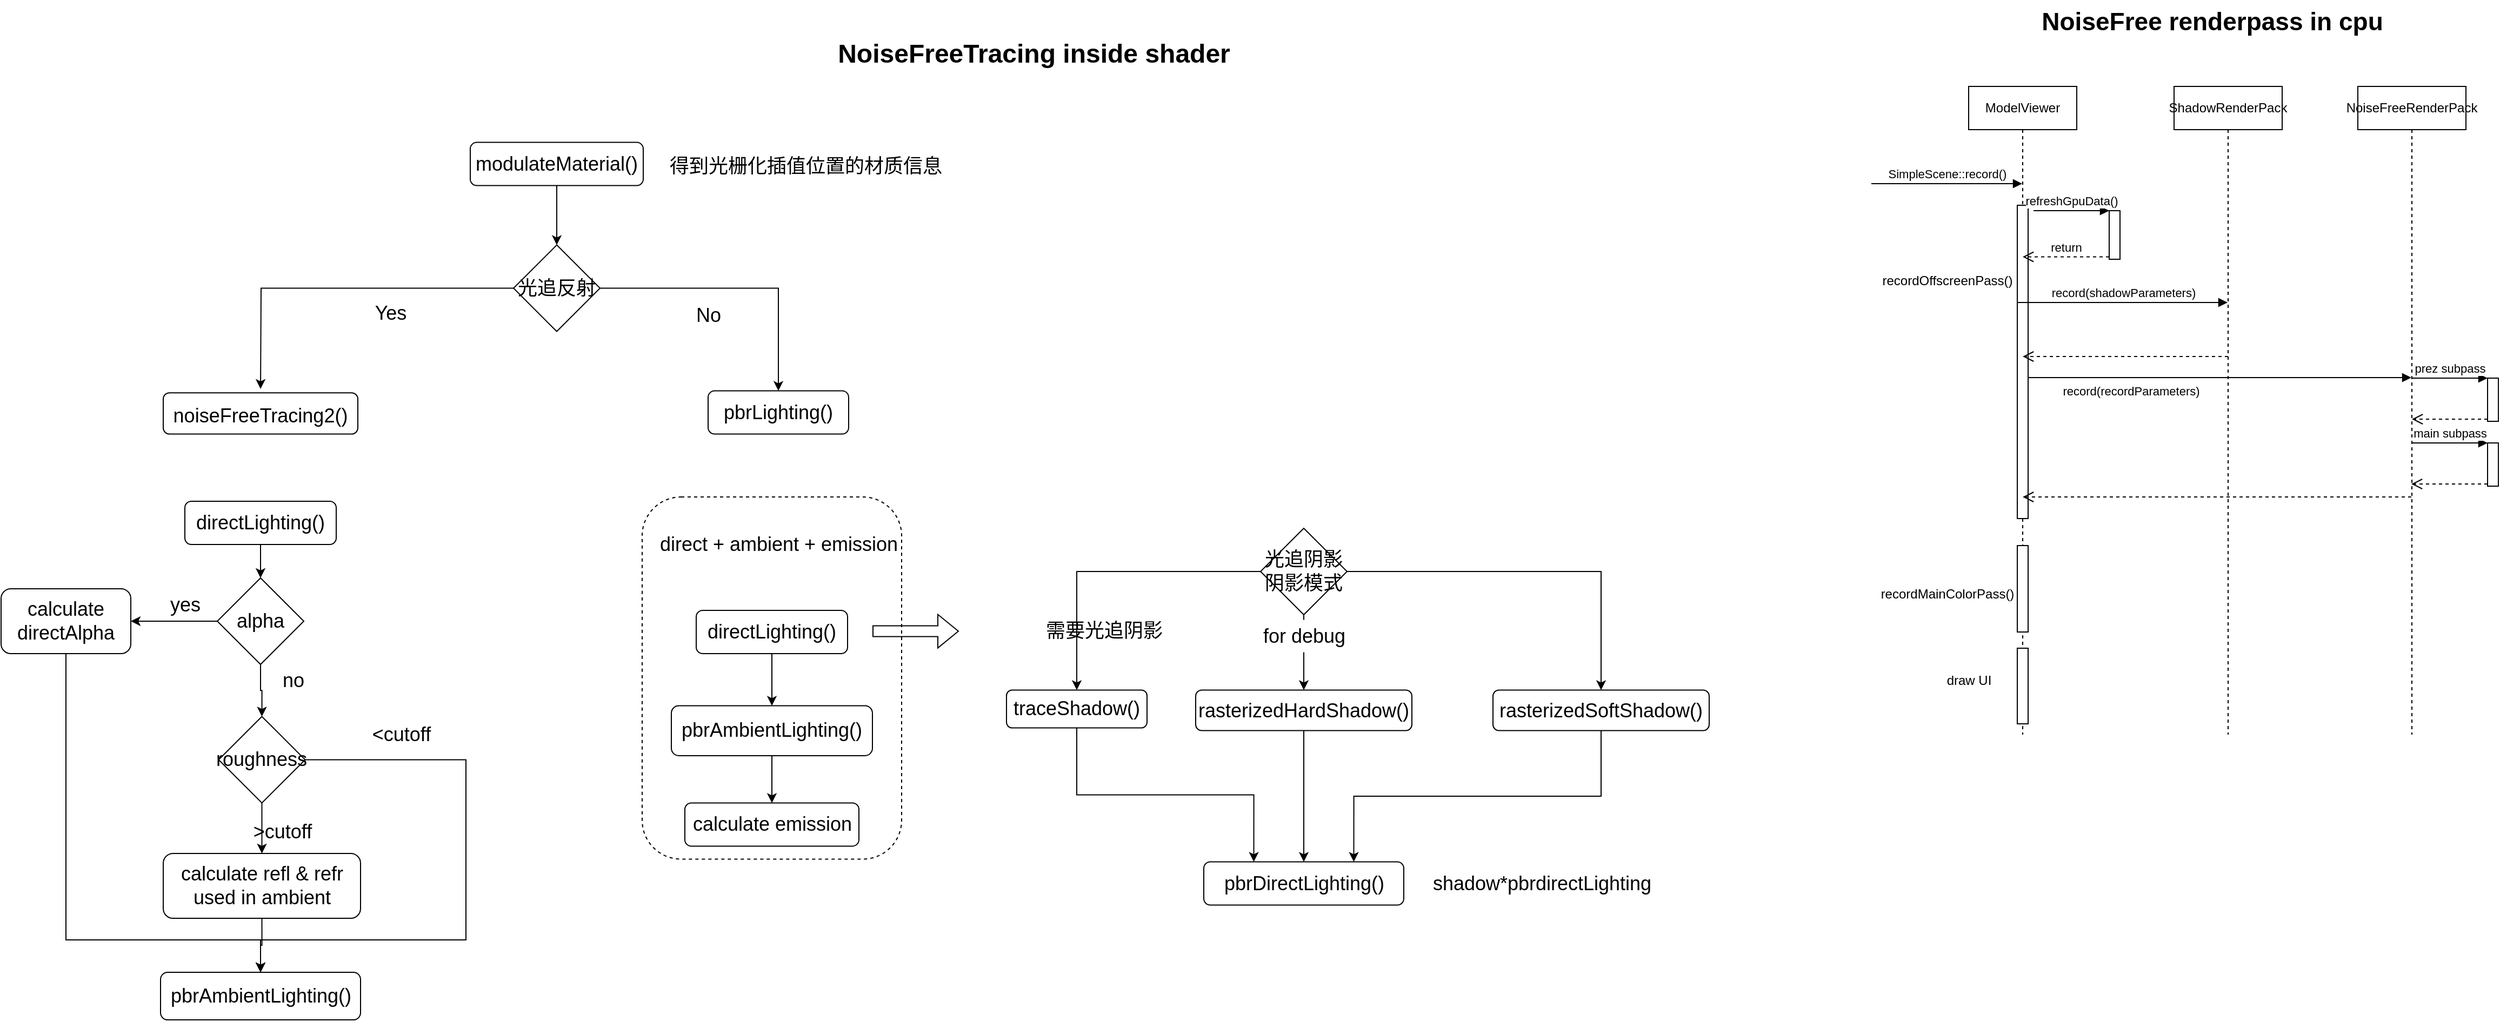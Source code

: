 <mxfile version="20.2.3" type="github">
  <diagram id="3_2vXmYikiGq84XksHhd" name="第 1 页">
    <mxGraphModel dx="4204" dy="1064" grid="1" gridSize="10" guides="1" tooltips="1" connect="1" arrows="1" fold="1" page="1" pageScale="1" pageWidth="827" pageHeight="1169" math="0" shadow="0">
      <root>
        <mxCell id="0" />
        <mxCell id="1" parent="0" />
        <mxCell id="YW89VqUKRUVAPaTJmO_h-56" value="" style="rounded=1;whiteSpace=wrap;html=1;fontSize=24;dashed=1;" vertex="1" parent="1">
          <mxGeometry x="-1137" y="540" width="240" height="335.25" as="geometry" />
        </mxCell>
        <mxCell id="_3otI1U2jqaktOVGI7ai-1" value="ModelViewer" style="shape=umlLifeline;perimeter=lifelinePerimeter;whiteSpace=wrap;html=1;container=1;collapsible=0;recursiveResize=0;outlineConnect=0;" parent="1" vertex="1">
          <mxGeometry x="90" y="160" width="100" height="600" as="geometry" />
        </mxCell>
        <mxCell id="_3otI1U2jqaktOVGI7ai-5" value="" style="html=1;points=[];perimeter=orthogonalPerimeter;" parent="_3otI1U2jqaktOVGI7ai-1" vertex="1">
          <mxGeometry x="45" y="110" width="10" height="290" as="geometry" />
        </mxCell>
        <mxCell id="_3otI1U2jqaktOVGI7ai-10" value="record(shadowParameters)" style="html=1;verticalAlign=bottom;endArrow=block;rounded=0;" parent="_3otI1U2jqaktOVGI7ai-1" target="_3otI1U2jqaktOVGI7ai-2" edge="1">
          <mxGeometry width="80" relative="1" as="geometry">
            <mxPoint x="45" y="200" as="sourcePoint" />
            <mxPoint x="125" y="200" as="targetPoint" />
          </mxGeometry>
        </mxCell>
        <mxCell id="_3otI1U2jqaktOVGI7ai-11" value="record(recordParameters)" style="html=1;verticalAlign=bottom;endArrow=block;rounded=0;" parent="_3otI1U2jqaktOVGI7ai-1" target="_3otI1U2jqaktOVGI7ai-3" edge="1">
          <mxGeometry x="-0.464" y="-20" width="80" relative="1" as="geometry">
            <mxPoint x="55" y="269.5" as="sourcePoint" />
            <mxPoint x="135" y="269.5" as="targetPoint" />
            <mxPoint y="1" as="offset" />
          </mxGeometry>
        </mxCell>
        <mxCell id="_3otI1U2jqaktOVGI7ai-27" value="" style="html=1;points=[];perimeter=orthogonalPerimeter;" parent="_3otI1U2jqaktOVGI7ai-1" vertex="1">
          <mxGeometry x="45" y="425" width="10" height="80" as="geometry" />
        </mxCell>
        <mxCell id="_3otI1U2jqaktOVGI7ai-29" value="" style="html=1;points=[];perimeter=orthogonalPerimeter;" parent="_3otI1U2jqaktOVGI7ai-1" vertex="1">
          <mxGeometry x="45" y="520" width="10" height="70" as="geometry" />
        </mxCell>
        <mxCell id="_3otI1U2jqaktOVGI7ai-2" value="ShadowRenderPack" style="shape=umlLifeline;perimeter=lifelinePerimeter;whiteSpace=wrap;html=1;container=1;collapsible=0;recursiveResize=0;outlineConnect=0;" parent="1" vertex="1">
          <mxGeometry x="280" y="160" width="100" height="600" as="geometry" />
        </mxCell>
        <mxCell id="_3otI1U2jqaktOVGI7ai-26" value="" style="html=1;verticalAlign=bottom;endArrow=open;dashed=1;endSize=8;rounded=0;" parent="_3otI1U2jqaktOVGI7ai-2" source="_3otI1U2jqaktOVGI7ai-3" edge="1">
          <mxGeometry relative="1" as="geometry">
            <mxPoint x="50.5" y="380" as="sourcePoint" />
            <mxPoint x="-140" y="380" as="targetPoint" />
          </mxGeometry>
        </mxCell>
        <mxCell id="_3otI1U2jqaktOVGI7ai-3" value="NoiseFreeRenderPack" style="shape=umlLifeline;perimeter=lifelinePerimeter;whiteSpace=wrap;html=1;container=1;collapsible=0;recursiveResize=0;outlineConnect=0;" parent="1" vertex="1">
          <mxGeometry x="450" y="160" width="100" height="600" as="geometry" />
        </mxCell>
        <mxCell id="_3otI1U2jqaktOVGI7ai-4" value="SimpleScene::record()" style="html=1;verticalAlign=bottom;endArrow=block;rounded=0;" parent="1" target="_3otI1U2jqaktOVGI7ai-1" edge="1">
          <mxGeometry width="80" relative="1" as="geometry">
            <mxPoint y="250" as="sourcePoint" />
            <mxPoint x="80" y="250" as="targetPoint" />
          </mxGeometry>
        </mxCell>
        <mxCell id="_3otI1U2jqaktOVGI7ai-6" value="recordOffscreenPass()" style="text;html=1;align=center;verticalAlign=middle;resizable=0;points=[];autosize=1;strokeColor=none;fillColor=none;" parent="1" vertex="1">
          <mxGeometry y="325" width="140" height="30" as="geometry" />
        </mxCell>
        <mxCell id="_3otI1U2jqaktOVGI7ai-7" value="" style="html=1;points=[];perimeter=orthogonalPerimeter;" parent="1" vertex="1">
          <mxGeometry x="220" y="275" width="10" height="45" as="geometry" />
        </mxCell>
        <mxCell id="_3otI1U2jqaktOVGI7ai-8" value="refreshGpuData()" style="html=1;verticalAlign=bottom;endArrow=block;entryX=0;entryY=0;rounded=0;" parent="1" target="_3otI1U2jqaktOVGI7ai-7" edge="1">
          <mxGeometry relative="1" as="geometry">
            <mxPoint x="150" y="275" as="sourcePoint" />
          </mxGeometry>
        </mxCell>
        <mxCell id="_3otI1U2jqaktOVGI7ai-9" value="return" style="html=1;verticalAlign=bottom;endArrow=open;dashed=1;endSize=8;exitX=0;exitY=0.95;rounded=0;" parent="1" source="_3otI1U2jqaktOVGI7ai-7" target="_3otI1U2jqaktOVGI7ai-1" edge="1">
          <mxGeometry relative="1" as="geometry">
            <mxPoint x="150" y="351" as="targetPoint" />
          </mxGeometry>
        </mxCell>
        <mxCell id="_3otI1U2jqaktOVGI7ai-12" value="" style="html=1;points=[];perimeter=orthogonalPerimeter;" parent="1" vertex="1">
          <mxGeometry x="570" y="430" width="10" height="40" as="geometry" />
        </mxCell>
        <mxCell id="_3otI1U2jqaktOVGI7ai-13" value="prez subpass" style="html=1;verticalAlign=bottom;endArrow=block;entryX=0;entryY=0;rounded=0;" parent="1" target="_3otI1U2jqaktOVGI7ai-12" edge="1">
          <mxGeometry relative="1" as="geometry">
            <mxPoint x="500" y="430" as="sourcePoint" />
          </mxGeometry>
        </mxCell>
        <mxCell id="_3otI1U2jqaktOVGI7ai-14" value="" style="html=1;verticalAlign=bottom;endArrow=open;dashed=1;endSize=8;exitX=0;exitY=0.95;rounded=0;" parent="1" source="_3otI1U2jqaktOVGI7ai-12" target="_3otI1U2jqaktOVGI7ai-3" edge="1">
          <mxGeometry relative="1" as="geometry">
            <mxPoint x="500" y="506" as="targetPoint" />
          </mxGeometry>
        </mxCell>
        <mxCell id="_3otI1U2jqaktOVGI7ai-19" value="" style="html=1;points=[];perimeter=orthogonalPerimeter;" parent="1" vertex="1">
          <mxGeometry x="570" y="490" width="10" height="40" as="geometry" />
        </mxCell>
        <mxCell id="_3otI1U2jqaktOVGI7ai-20" value="main subpass" style="html=1;verticalAlign=bottom;endArrow=block;entryX=0;entryY=0;rounded=0;" parent="1" target="_3otI1U2jqaktOVGI7ai-19" edge="1">
          <mxGeometry relative="1" as="geometry">
            <mxPoint x="500" y="490" as="sourcePoint" />
          </mxGeometry>
        </mxCell>
        <mxCell id="_3otI1U2jqaktOVGI7ai-21" value="" style="html=1;verticalAlign=bottom;endArrow=open;dashed=1;endSize=8;exitX=0;exitY=0.95;rounded=0;" parent="1" source="_3otI1U2jqaktOVGI7ai-19" edge="1">
          <mxGeometry relative="1" as="geometry">
            <mxPoint x="499.5" y="528" as="targetPoint" />
          </mxGeometry>
        </mxCell>
        <mxCell id="_3otI1U2jqaktOVGI7ai-22" value="" style="html=1;verticalAlign=bottom;endArrow=open;dashed=1;endSize=8;rounded=0;" parent="1" target="_3otI1U2jqaktOVGI7ai-1" edge="1">
          <mxGeometry relative="1" as="geometry">
            <mxPoint x="330" y="410" as="sourcePoint" />
            <mxPoint x="250" y="410" as="targetPoint" />
          </mxGeometry>
        </mxCell>
        <mxCell id="_3otI1U2jqaktOVGI7ai-28" value="recordMainColorPass()" style="text;html=1;align=center;verticalAlign=middle;resizable=0;points=[];autosize=1;strokeColor=none;fillColor=none;" parent="1" vertex="1">
          <mxGeometry x="-5" y="615" width="150" height="30" as="geometry" />
        </mxCell>
        <mxCell id="_3otI1U2jqaktOVGI7ai-30" value="draw UI" style="text;html=1;align=center;verticalAlign=middle;resizable=0;points=[];autosize=1;strokeColor=none;fillColor=none;" parent="1" vertex="1">
          <mxGeometry x="55" y="695" width="70" height="30" as="geometry" />
        </mxCell>
        <mxCell id="_3otI1U2jqaktOVGI7ai-31" value="&lt;font style=&quot;font-size: 23px;&quot;&gt;&lt;b&gt;NoiseFree renderpass in cpu&lt;/b&gt;&lt;/font&gt;" style="text;html=1;align=center;verticalAlign=middle;resizable=0;points=[];autosize=1;strokeColor=none;fillColor=none;" parent="1" vertex="1">
          <mxGeometry x="145" y="80" width="340" height="40" as="geometry" />
        </mxCell>
        <mxCell id="YW89VqUKRUVAPaTJmO_h-5" style="edgeStyle=orthogonalEdgeStyle;rounded=0;orthogonalLoop=1;jettySize=auto;html=1;exitX=0.5;exitY=1;exitDx=0;exitDy=0;entryX=0.5;entryY=0;entryDx=0;entryDy=0;fontSize=18;" edge="1" parent="1" source="YW89VqUKRUVAPaTJmO_h-1" target="YW89VqUKRUVAPaTJmO_h-4">
          <mxGeometry relative="1" as="geometry" />
        </mxCell>
        <mxCell id="YW89VqUKRUVAPaTJmO_h-1" value="&lt;font style=&quot;font-size: 18px;&quot;&gt;modulateMaterial()&lt;/font&gt;" style="rounded=1;whiteSpace=wrap;html=1;" vertex="1" parent="1">
          <mxGeometry x="-1296" y="211.79" width="160" height="40" as="geometry" />
        </mxCell>
        <mxCell id="YW89VqUKRUVAPaTJmO_h-2" value="&lt;font style=&quot;font-size: 24px;&quot;&gt;&lt;b&gt;NoiseFreeTracing inside shader&lt;/b&gt;&lt;/font&gt;" style="text;html=1;align=center;verticalAlign=middle;resizable=0;points=[];autosize=1;strokeColor=none;fillColor=none;" vertex="1" parent="1">
          <mxGeometry x="-970" y="110" width="390" height="40" as="geometry" />
        </mxCell>
        <mxCell id="YW89VqUKRUVAPaTJmO_h-3" value="&lt;font style=&quot;font-size: 18px;&quot;&gt;得到光栅化插值位置的材质信息&lt;/font&gt;" style="text;html=1;align=center;verticalAlign=middle;resizable=0;points=[];autosize=1;strokeColor=none;fillColor=none;fontSize=24;" vertex="1" parent="1">
          <mxGeometry x="-1126" y="211.79" width="280" height="40" as="geometry" />
        </mxCell>
        <mxCell id="YW89VqUKRUVAPaTJmO_h-7" style="edgeStyle=orthogonalEdgeStyle;rounded=0;orthogonalLoop=1;jettySize=auto;html=1;exitX=1;exitY=0.5;exitDx=0;exitDy=0;fontSize=18;" edge="1" parent="1" source="YW89VqUKRUVAPaTJmO_h-4" target="YW89VqUKRUVAPaTJmO_h-6">
          <mxGeometry relative="1" as="geometry" />
        </mxCell>
        <mxCell id="YW89VqUKRUVAPaTJmO_h-58" style="edgeStyle=orthogonalEdgeStyle;rounded=0;orthogonalLoop=1;jettySize=auto;html=1;exitX=0;exitY=0.5;exitDx=0;exitDy=0;fontSize=18;" edge="1" parent="1" source="YW89VqUKRUVAPaTJmO_h-4">
          <mxGeometry relative="1" as="geometry">
            <mxPoint x="-1490" y="440" as="targetPoint" />
          </mxGeometry>
        </mxCell>
        <mxCell id="YW89VqUKRUVAPaTJmO_h-4" value="光追反射" style="rhombus;whiteSpace=wrap;html=1;fontSize=18;" vertex="1" parent="1">
          <mxGeometry x="-1256" y="306.79" width="80" height="80" as="geometry" />
        </mxCell>
        <mxCell id="YW89VqUKRUVAPaTJmO_h-6" value="pbrLighting()" style="rounded=1;whiteSpace=wrap;html=1;fontSize=18;" vertex="1" parent="1">
          <mxGeometry x="-1076" y="441.79" width="130" height="40" as="geometry" />
        </mxCell>
        <mxCell id="YW89VqUKRUVAPaTJmO_h-8" value="No" style="text;html=1;align=center;verticalAlign=middle;resizable=0;points=[];autosize=1;strokeColor=none;fillColor=none;fontSize=18;" vertex="1" parent="1">
          <mxGeometry x="-1101" y="356.79" width="50" height="30" as="geometry" />
        </mxCell>
        <mxCell id="YW89VqUKRUVAPaTJmO_h-44" style="edgeStyle=orthogonalEdgeStyle;rounded=0;orthogonalLoop=1;jettySize=auto;html=1;exitX=0.5;exitY=1;exitDx=0;exitDy=0;entryX=0.5;entryY=0;entryDx=0;entryDy=0;fontSize=18;" edge="1" parent="1" source="YW89VqUKRUVAPaTJmO_h-9" target="YW89VqUKRUVAPaTJmO_h-43">
          <mxGeometry relative="1" as="geometry" />
        </mxCell>
        <mxCell id="YW89VqUKRUVAPaTJmO_h-9" value="directLighting()" style="rounded=1;whiteSpace=wrap;html=1;fontSize=18;" vertex="1" parent="1">
          <mxGeometry x="-1087" y="645" width="140" height="40" as="geometry" />
        </mxCell>
        <mxCell id="YW89VqUKRUVAPaTJmO_h-23" style="edgeStyle=orthogonalEdgeStyle;rounded=0;orthogonalLoop=1;jettySize=auto;html=1;exitX=1;exitY=0.5;exitDx=0;exitDy=0;entryX=0.5;entryY=0;entryDx=0;entryDy=0;fontSize=18;" edge="1" parent="1" source="YW89VqUKRUVAPaTJmO_h-11" target="YW89VqUKRUVAPaTJmO_h-21">
          <mxGeometry relative="1" as="geometry" />
        </mxCell>
        <mxCell id="YW89VqUKRUVAPaTJmO_h-37" style="edgeStyle=orthogonalEdgeStyle;rounded=0;orthogonalLoop=1;jettySize=auto;html=1;exitX=0.5;exitY=1;exitDx=0;exitDy=0;entryX=0.5;entryY=0;entryDx=0;entryDy=0;fontSize=18;startArrow=none;" edge="1" parent="1" source="YW89VqUKRUVAPaTJmO_h-25" target="YW89VqUKRUVAPaTJmO_h-17">
          <mxGeometry relative="1" as="geometry" />
        </mxCell>
        <mxCell id="YW89VqUKRUVAPaTJmO_h-40" style="edgeStyle=orthogonalEdgeStyle;rounded=0;orthogonalLoop=1;jettySize=auto;html=1;exitX=0;exitY=0.5;exitDx=0;exitDy=0;entryX=0.5;entryY=0;entryDx=0;entryDy=0;fontSize=18;" edge="1" parent="1" source="YW89VqUKRUVAPaTJmO_h-11" target="YW89VqUKRUVAPaTJmO_h-15">
          <mxGeometry relative="1" as="geometry" />
        </mxCell>
        <mxCell id="YW89VqUKRUVAPaTJmO_h-11" value="光追阴影&lt;br&gt;阴影模式" style="rhombus;whiteSpace=wrap;html=1;fontSize=18;" vertex="1" parent="1">
          <mxGeometry x="-565" y="569" width="80" height="80" as="geometry" />
        </mxCell>
        <mxCell id="YW89VqUKRUVAPaTJmO_h-29" style="edgeStyle=orthogonalEdgeStyle;rounded=0;orthogonalLoop=1;jettySize=auto;html=1;exitX=0.5;exitY=1;exitDx=0;exitDy=0;entryX=0.25;entryY=0;entryDx=0;entryDy=0;fontSize=18;" edge="1" parent="1" source="YW89VqUKRUVAPaTJmO_h-15" target="YW89VqUKRUVAPaTJmO_h-28">
          <mxGeometry relative="1" as="geometry" />
        </mxCell>
        <mxCell id="YW89VqUKRUVAPaTJmO_h-15" value="traceShadow()" style="rounded=1;whiteSpace=wrap;html=1;fontSize=18;" vertex="1" parent="1">
          <mxGeometry x="-800" y="718.75" width="130" height="35" as="geometry" />
        </mxCell>
        <mxCell id="YW89VqUKRUVAPaTJmO_h-30" style="edgeStyle=orthogonalEdgeStyle;rounded=0;orthogonalLoop=1;jettySize=auto;html=1;exitX=0.5;exitY=1;exitDx=0;exitDy=0;entryX=0.5;entryY=0;entryDx=0;entryDy=0;fontSize=18;" edge="1" parent="1" source="YW89VqUKRUVAPaTJmO_h-17" target="YW89VqUKRUVAPaTJmO_h-28">
          <mxGeometry relative="1" as="geometry" />
        </mxCell>
        <mxCell id="YW89VqUKRUVAPaTJmO_h-17" value="rasterizedHardShadow()" style="rounded=1;whiteSpace=wrap;html=1;fontSize=18;" vertex="1" parent="1">
          <mxGeometry x="-625" y="718.75" width="200" height="37.5" as="geometry" />
        </mxCell>
        <mxCell id="YW89VqUKRUVAPaTJmO_h-31" style="edgeStyle=orthogonalEdgeStyle;rounded=0;orthogonalLoop=1;jettySize=auto;html=1;exitX=0.5;exitY=1;exitDx=0;exitDy=0;entryX=0.75;entryY=0;entryDx=0;entryDy=0;fontSize=18;" edge="1" parent="1" source="YW89VqUKRUVAPaTJmO_h-21" target="YW89VqUKRUVAPaTJmO_h-28">
          <mxGeometry relative="1" as="geometry" />
        </mxCell>
        <mxCell id="YW89VqUKRUVAPaTJmO_h-21" value="rasterizedSoftShadow()" style="rounded=1;whiteSpace=wrap;html=1;fontSize=18;" vertex="1" parent="1">
          <mxGeometry x="-350" y="718.75" width="200" height="37.5" as="geometry" />
        </mxCell>
        <mxCell id="YW89VqUKRUVAPaTJmO_h-28" value="pbrDirectLighting()" style="rounded=1;whiteSpace=wrap;html=1;fontSize=18;" vertex="1" parent="1">
          <mxGeometry x="-617.5" y="877.75" width="185" height="40" as="geometry" />
        </mxCell>
        <mxCell id="YW89VqUKRUVAPaTJmO_h-32" value="shadow*pbrdirectLighting" style="text;html=1;align=center;verticalAlign=middle;resizable=0;points=[];autosize=1;strokeColor=none;fillColor=none;fontSize=18;" vertex="1" parent="1">
          <mxGeometry x="-420" y="882.75" width="230" height="30" as="geometry" />
        </mxCell>
        <mxCell id="YW89VqUKRUVAPaTJmO_h-34" style="edgeStyle=orthogonalEdgeStyle;rounded=0;orthogonalLoop=1;jettySize=auto;html=1;exitX=0.5;exitY=1;exitDx=0;exitDy=0;fontSize=18;" edge="1" parent="1" source="YW89VqUKRUVAPaTJmO_h-28" target="YW89VqUKRUVAPaTJmO_h-28">
          <mxGeometry relative="1" as="geometry" />
        </mxCell>
        <mxCell id="YW89VqUKRUVAPaTJmO_h-24" value="需要光追阴影" style="text;html=1;align=center;verticalAlign=middle;resizable=0;points=[];autosize=1;strokeColor=none;fillColor=none;fontSize=18;" vertex="1" parent="1">
          <mxGeometry x="-775" y="649" width="130" height="30" as="geometry" />
        </mxCell>
        <mxCell id="YW89VqUKRUVAPaTJmO_h-25" value="for debug" style="text;html=1;align=center;verticalAlign=middle;resizable=0;points=[];autosize=1;strokeColor=none;fillColor=none;fontSize=18;" vertex="1" parent="1">
          <mxGeometry x="-575" y="653.75" width="100" height="30" as="geometry" />
        </mxCell>
        <mxCell id="YW89VqUKRUVAPaTJmO_h-38" value="" style="edgeStyle=orthogonalEdgeStyle;rounded=0;orthogonalLoop=1;jettySize=auto;html=1;exitX=0.5;exitY=1;exitDx=0;exitDy=0;entryX=0.5;entryY=0;entryDx=0;entryDy=0;fontSize=18;endArrow=none;" edge="1" parent="1" source="YW89VqUKRUVAPaTJmO_h-11" target="YW89VqUKRUVAPaTJmO_h-25">
          <mxGeometry relative="1" as="geometry">
            <mxPoint x="-525" y="649" as="sourcePoint" />
            <mxPoint x="-525" y="704" as="targetPoint" />
          </mxGeometry>
        </mxCell>
        <mxCell id="YW89VqUKRUVAPaTJmO_h-42" value="" style="shape=flexArrow;endArrow=classic;html=1;rounded=0;fontSize=18;" edge="1" parent="1">
          <mxGeometry width="50" height="50" relative="1" as="geometry">
            <mxPoint x="-924" y="664.29" as="sourcePoint" />
            <mxPoint x="-844" y="664.29" as="targetPoint" />
          </mxGeometry>
        </mxCell>
        <mxCell id="YW89VqUKRUVAPaTJmO_h-46" style="edgeStyle=orthogonalEdgeStyle;rounded=0;orthogonalLoop=1;jettySize=auto;html=1;exitX=0.5;exitY=1;exitDx=0;exitDy=0;entryX=0.5;entryY=0;entryDx=0;entryDy=0;fontSize=18;" edge="1" parent="1" source="YW89VqUKRUVAPaTJmO_h-43" target="YW89VqUKRUVAPaTJmO_h-45">
          <mxGeometry relative="1" as="geometry" />
        </mxCell>
        <mxCell id="YW89VqUKRUVAPaTJmO_h-43" value="pbrAmbientLighting()" style="rounded=1;whiteSpace=wrap;html=1;fontSize=18;" vertex="1" parent="1">
          <mxGeometry x="-1110" y="733.21" width="186" height="46.25" as="geometry" />
        </mxCell>
        <mxCell id="YW89VqUKRUVAPaTJmO_h-45" value="calculate emission" style="rounded=1;whiteSpace=wrap;html=1;fontSize=18;" vertex="1" parent="1">
          <mxGeometry x="-1097.5" y="823.21" width="161" height="40" as="geometry" />
        </mxCell>
        <mxCell id="YW89VqUKRUVAPaTJmO_h-57" value="&lt;font style=&quot;font-size: 18px;&quot;&gt;noiseFreeTracing2()&lt;/font&gt;" style="rounded=1;whiteSpace=wrap;html=1;fontSize=24;" vertex="1" parent="1">
          <mxGeometry x="-1580" y="443.58" width="180" height="38.21" as="geometry" />
        </mxCell>
        <mxCell id="YW89VqUKRUVAPaTJmO_h-59" value="Yes" style="text;html=1;align=center;verticalAlign=middle;resizable=0;points=[];autosize=1;strokeColor=none;fillColor=none;fontSize=18;" vertex="1" parent="1">
          <mxGeometry x="-1395" y="355" width="50" height="30" as="geometry" />
        </mxCell>
        <mxCell id="YW89VqUKRUVAPaTJmO_h-63" style="edgeStyle=orthogonalEdgeStyle;rounded=0;orthogonalLoop=1;jettySize=auto;html=1;exitX=0.5;exitY=1;exitDx=0;exitDy=0;entryX=0.5;entryY=0;entryDx=0;entryDy=0;fontSize=18;" edge="1" parent="1" source="YW89VqUKRUVAPaTJmO_h-60" target="YW89VqUKRUVAPaTJmO_h-62">
          <mxGeometry relative="1" as="geometry" />
        </mxCell>
        <mxCell id="YW89VqUKRUVAPaTJmO_h-60" value="directLighting()" style="rounded=1;whiteSpace=wrap;html=1;fontSize=18;" vertex="1" parent="1">
          <mxGeometry x="-1560" y="544" width="140" height="40" as="geometry" />
        </mxCell>
        <mxCell id="YW89VqUKRUVAPaTJmO_h-61" value="direct + ambient + emission" style="text;html=1;align=center;verticalAlign=middle;resizable=0;points=[];autosize=1;strokeColor=none;fillColor=none;fontSize=18;" vertex="1" parent="1">
          <mxGeometry x="-1131" y="569" width="240" height="30" as="geometry" />
        </mxCell>
        <mxCell id="YW89VqUKRUVAPaTJmO_h-71" style="edgeStyle=orthogonalEdgeStyle;rounded=0;orthogonalLoop=1;jettySize=auto;html=1;exitX=0.5;exitY=1;exitDx=0;exitDy=0;entryX=0.5;entryY=0;entryDx=0;entryDy=0;fontSize=18;" edge="1" parent="1" source="YW89VqUKRUVAPaTJmO_h-62" target="YW89VqUKRUVAPaTJmO_h-67">
          <mxGeometry relative="1" as="geometry" />
        </mxCell>
        <mxCell id="YW89VqUKRUVAPaTJmO_h-72" style="edgeStyle=orthogonalEdgeStyle;rounded=0;orthogonalLoop=1;jettySize=auto;html=1;exitX=0;exitY=0.5;exitDx=0;exitDy=0;fontSize=18;" edge="1" parent="1" source="YW89VqUKRUVAPaTJmO_h-62" target="YW89VqUKRUVAPaTJmO_h-65">
          <mxGeometry relative="1" as="geometry" />
        </mxCell>
        <mxCell id="YW89VqUKRUVAPaTJmO_h-62" value="alpha" style="rhombus;whiteSpace=wrap;html=1;fontSize=18;" vertex="1" parent="1">
          <mxGeometry x="-1530" y="615" width="80" height="80" as="geometry" />
        </mxCell>
        <mxCell id="YW89VqUKRUVAPaTJmO_h-64" value="pbrAmbientLighting()" style="rounded=1;whiteSpace=wrap;html=1;fontSize=18;" vertex="1" parent="1">
          <mxGeometry x="-1582.5" y="980" width="185" height="44.04" as="geometry" />
        </mxCell>
        <mxCell id="YW89VqUKRUVAPaTJmO_h-73" style="edgeStyle=orthogonalEdgeStyle;rounded=0;orthogonalLoop=1;jettySize=auto;html=1;exitX=0.5;exitY=1;exitDx=0;exitDy=0;entryX=0.5;entryY=0;entryDx=0;entryDy=0;fontSize=18;" edge="1" parent="1" source="YW89VqUKRUVAPaTJmO_h-65" target="YW89VqUKRUVAPaTJmO_h-64">
          <mxGeometry relative="1" as="geometry">
            <Array as="points">
              <mxPoint x="-1670" y="950" />
              <mxPoint x="-1490" y="950" />
            </Array>
          </mxGeometry>
        </mxCell>
        <mxCell id="YW89VqUKRUVAPaTJmO_h-65" value="calculate directAlpha" style="rounded=1;whiteSpace=wrap;html=1;fontSize=18;" vertex="1" parent="1">
          <mxGeometry x="-1730" y="625" width="120" height="60" as="geometry" />
        </mxCell>
        <mxCell id="YW89VqUKRUVAPaTJmO_h-69" style="edgeStyle=orthogonalEdgeStyle;rounded=0;orthogonalLoop=1;jettySize=auto;html=1;exitX=0.5;exitY=1;exitDx=0;exitDy=0;fontSize=18;" edge="1" parent="1" source="YW89VqUKRUVAPaTJmO_h-66" target="YW89VqUKRUVAPaTJmO_h-64">
          <mxGeometry relative="1" as="geometry" />
        </mxCell>
        <mxCell id="YW89VqUKRUVAPaTJmO_h-66" value="calculate refl &amp;amp; refr&lt;br&gt;used in ambient" style="rounded=1;whiteSpace=wrap;html=1;fontSize=18;" vertex="1" parent="1">
          <mxGeometry x="-1580" y="870" width="182.5" height="60" as="geometry" />
        </mxCell>
        <mxCell id="YW89VqUKRUVAPaTJmO_h-68" style="edgeStyle=orthogonalEdgeStyle;rounded=0;orthogonalLoop=1;jettySize=auto;html=1;exitX=0.5;exitY=1;exitDx=0;exitDy=0;entryX=0.5;entryY=0;entryDx=0;entryDy=0;fontSize=18;" edge="1" parent="1" source="YW89VqUKRUVAPaTJmO_h-67" target="YW89VqUKRUVAPaTJmO_h-66">
          <mxGeometry relative="1" as="geometry" />
        </mxCell>
        <mxCell id="YW89VqUKRUVAPaTJmO_h-70" style="edgeStyle=orthogonalEdgeStyle;rounded=0;orthogonalLoop=1;jettySize=auto;html=1;exitX=1;exitY=0.5;exitDx=0;exitDy=0;entryX=0.5;entryY=0;entryDx=0;entryDy=0;fontSize=18;" edge="1" parent="1" source="YW89VqUKRUVAPaTJmO_h-67" target="YW89VqUKRUVAPaTJmO_h-64">
          <mxGeometry relative="1" as="geometry">
            <Array as="points">
              <mxPoint x="-1300" y="783" />
              <mxPoint x="-1300" y="950" />
              <mxPoint x="-1490" y="950" />
            </Array>
          </mxGeometry>
        </mxCell>
        <mxCell id="YW89VqUKRUVAPaTJmO_h-67" value="roughness" style="rhombus;whiteSpace=wrap;html=1;fontSize=18;" vertex="1" parent="1">
          <mxGeometry x="-1528.75" y="743.21" width="80" height="80" as="geometry" />
        </mxCell>
        <mxCell id="YW89VqUKRUVAPaTJmO_h-74" value="yes" style="text;html=1;align=center;verticalAlign=middle;resizable=0;points=[];autosize=1;strokeColor=none;fillColor=none;fontSize=18;" vertex="1" parent="1">
          <mxGeometry x="-1585" y="625" width="50" height="30" as="geometry" />
        </mxCell>
        <mxCell id="YW89VqUKRUVAPaTJmO_h-75" value="no" style="text;html=1;align=center;verticalAlign=middle;resizable=0;points=[];autosize=1;strokeColor=none;fillColor=none;fontSize=18;" vertex="1" parent="1">
          <mxGeometry x="-1480" y="695" width="40" height="30" as="geometry" />
        </mxCell>
        <mxCell id="YW89VqUKRUVAPaTJmO_h-76" value="&amp;lt;cutoff" style="text;html=1;align=center;verticalAlign=middle;resizable=0;points=[];autosize=1;strokeColor=none;fillColor=none;fontSize=18;" vertex="1" parent="1">
          <mxGeometry x="-1400" y="745" width="80" height="30" as="geometry" />
        </mxCell>
        <mxCell id="YW89VqUKRUVAPaTJmO_h-77" value="&amp;gt;cutoff" style="text;html=1;align=center;verticalAlign=middle;resizable=0;points=[];autosize=1;strokeColor=none;fillColor=none;fontSize=18;" vertex="1" parent="1">
          <mxGeometry x="-1510" y="835" width="80" height="30" as="geometry" />
        </mxCell>
      </root>
    </mxGraphModel>
  </diagram>
</mxfile>
